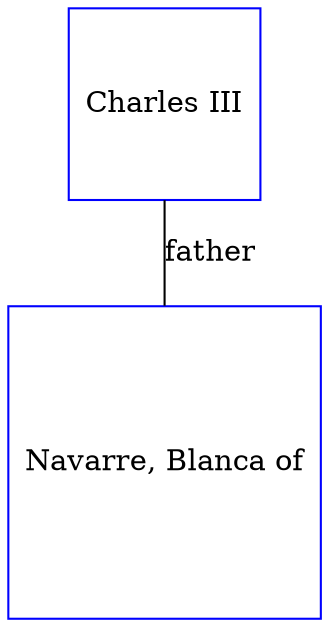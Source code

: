 digraph D {
    edge [dir=none];    node [shape=box];    "022076"   [label="Navarre, Blanca of", shape=box, regular=1, color="blue"] ;
"020518"   [label="Charles III", shape=box, regular=1, color="blue"] ;
020518->022076 [label="father",arrowsize=0.0]; 
}